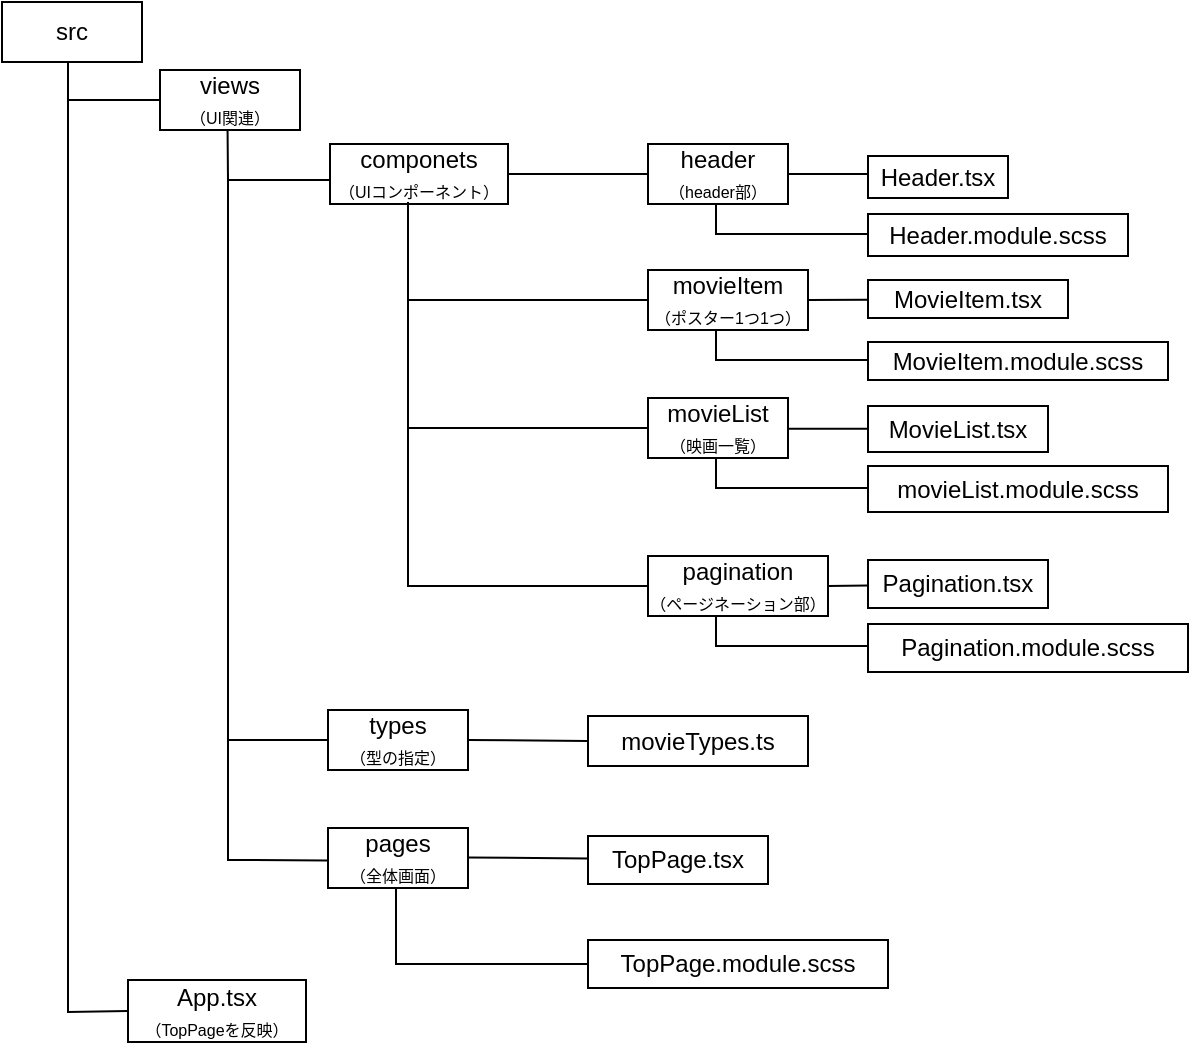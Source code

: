 <mxfile>
    <diagram id="UUwGPFNN0MB1odUdJ_wI" name="ファイル全体構成">
        <mxGraphModel dx="870" dy="544" grid="1" gridSize="10" guides="1" tooltips="1" connect="1" arrows="1" fold="1" page="1" pageScale="1" pageWidth="827" pageHeight="1169" math="0" shadow="0">
            <root>
                <mxCell id="6BWcDRcrdaMNW2e0KNjA-0"/>
                <mxCell id="6BWcDRcrdaMNW2e0KNjA-1" parent="6BWcDRcrdaMNW2e0KNjA-0"/>
                <mxCell id="6BWcDRcrdaMNW2e0KNjA-2" value="src" style="whiteSpace=wrap;html=1;" parent="6BWcDRcrdaMNW2e0KNjA-1" vertex="1">
                    <mxGeometry x="38" y="24" width="70" height="30" as="geometry"/>
                </mxCell>
                <mxCell id="6BWcDRcrdaMNW2e0KNjA-3" value="views&lt;br&gt;&lt;font style=&quot;font-size: 8px&quot;&gt;（UI関連）&lt;/font&gt;" style="whiteSpace=wrap;html=1;" parent="6BWcDRcrdaMNW2e0KNjA-1" vertex="1">
                    <mxGeometry x="117" y="58" width="70" height="30" as="geometry"/>
                </mxCell>
                <mxCell id="6BWcDRcrdaMNW2e0KNjA-4" value="componets&lt;br&gt;&lt;font style=&quot;font-size: 8px&quot;&gt;（UIコンポーネント）&lt;/font&gt;" style="whiteSpace=wrap;html=1;" parent="6BWcDRcrdaMNW2e0KNjA-1" vertex="1">
                    <mxGeometry x="202" y="95" width="89" height="30" as="geometry"/>
                </mxCell>
                <mxCell id="6BWcDRcrdaMNW2e0KNjA-5" value="types&lt;br&gt;&lt;font style=&quot;font-size: 8px&quot;&gt;（型の指定&lt;/font&gt;&lt;font style=&quot;font-size: 8px&quot;&gt;）&lt;/font&gt;" style="whiteSpace=wrap;html=1;" parent="6BWcDRcrdaMNW2e0KNjA-1" vertex="1">
                    <mxGeometry x="201" y="378" width="70" height="30" as="geometry"/>
                </mxCell>
                <mxCell id="6BWcDRcrdaMNW2e0KNjA-6" value="pages&lt;br&gt;&lt;font style=&quot;font-size: 8px&quot;&gt;（全体画面）&lt;/font&gt;" style="whiteSpace=wrap;html=1;" parent="6BWcDRcrdaMNW2e0KNjA-1" vertex="1">
                    <mxGeometry x="201" y="437" width="70" height="30" as="geometry"/>
                </mxCell>
                <mxCell id="6BWcDRcrdaMNW2e0KNjA-7" value="App.tsx&lt;br&gt;&lt;font style=&quot;font-size: 8px&quot;&gt;（TopPageを反映）&lt;/font&gt;" style="whiteSpace=wrap;html=1;" parent="6BWcDRcrdaMNW2e0KNjA-1" vertex="1">
                    <mxGeometry x="101" y="513" width="89" height="31" as="geometry"/>
                </mxCell>
                <mxCell id="6BWcDRcrdaMNW2e0KNjA-8" value="TopPage.tsx" style="whiteSpace=wrap;html=1;" parent="6BWcDRcrdaMNW2e0KNjA-1" vertex="1">
                    <mxGeometry x="331" y="441" width="90" height="24" as="geometry"/>
                </mxCell>
                <mxCell id="6BWcDRcrdaMNW2e0KNjA-9" value="TopPage.module.scss" style="whiteSpace=wrap;html=1;" parent="6BWcDRcrdaMNW2e0KNjA-1" vertex="1">
                    <mxGeometry x="331" y="493" width="150" height="24" as="geometry"/>
                </mxCell>
                <mxCell id="6BWcDRcrdaMNW2e0KNjA-10" value="movieTypes.ts" style="whiteSpace=wrap;html=1;" parent="6BWcDRcrdaMNW2e0KNjA-1" vertex="1">
                    <mxGeometry x="331" y="381" width="110" height="25" as="geometry"/>
                </mxCell>
                <mxCell id="6BWcDRcrdaMNW2e0KNjA-11" value="header&lt;br&gt;&lt;font style=&quot;font-size: 8px&quot;&gt;（header部）&lt;/font&gt;" style="whiteSpace=wrap;html=1;" parent="6BWcDRcrdaMNW2e0KNjA-1" vertex="1">
                    <mxGeometry x="361" y="95" width="70" height="30" as="geometry"/>
                </mxCell>
                <mxCell id="6BWcDRcrdaMNW2e0KNjA-12" value="movieItem&lt;br&gt;&lt;font style=&quot;font-size: 8px&quot;&gt;（ポスター1つ1つ）&lt;/font&gt;" style="whiteSpace=wrap;html=1;" parent="6BWcDRcrdaMNW2e0KNjA-1" vertex="1">
                    <mxGeometry x="361" y="158" width="80" height="30" as="geometry"/>
                </mxCell>
                <mxCell id="6BWcDRcrdaMNW2e0KNjA-13" value="movieList&lt;br&gt;&lt;font style=&quot;font-size: 8px&quot;&gt;（映画一覧）&lt;/font&gt;" style="whiteSpace=wrap;html=1;" parent="6BWcDRcrdaMNW2e0KNjA-1" vertex="1">
                    <mxGeometry x="361" y="222" width="70" height="30" as="geometry"/>
                </mxCell>
                <mxCell id="6BWcDRcrdaMNW2e0KNjA-14" value="pagination&lt;br&gt;&lt;font style=&quot;font-size: 8px&quot;&gt;（ページネーション部）&lt;/font&gt;" style="whiteSpace=wrap;html=1;" parent="6BWcDRcrdaMNW2e0KNjA-1" vertex="1">
                    <mxGeometry x="361" y="301" width="90" height="30" as="geometry"/>
                </mxCell>
                <mxCell id="6BWcDRcrdaMNW2e0KNjA-15" value="Header.tsx" style="whiteSpace=wrap;html=1;" parent="6BWcDRcrdaMNW2e0KNjA-1" vertex="1">
                    <mxGeometry x="471" y="101" width="70" height="21" as="geometry"/>
                </mxCell>
                <mxCell id="6BWcDRcrdaMNW2e0KNjA-16" value="MovieItem.tsx" style="whiteSpace=wrap;html=1;" parent="6BWcDRcrdaMNW2e0KNjA-1" vertex="1">
                    <mxGeometry x="471" y="163" width="100" height="19" as="geometry"/>
                </mxCell>
                <mxCell id="6BWcDRcrdaMNW2e0KNjA-17" value="MovieList.tsx" style="whiteSpace=wrap;html=1;" parent="6BWcDRcrdaMNW2e0KNjA-1" vertex="1">
                    <mxGeometry x="471" y="226" width="90" height="23" as="geometry"/>
                </mxCell>
                <mxCell id="6BWcDRcrdaMNW2e0KNjA-18" value="Pagination.tsx" style="whiteSpace=wrap;html=1;" parent="6BWcDRcrdaMNW2e0KNjA-1" vertex="1">
                    <mxGeometry x="471" y="303" width="90" height="24" as="geometry"/>
                </mxCell>
                <mxCell id="6BWcDRcrdaMNW2e0KNjA-19" value="Pagination.module.scss" style="whiteSpace=wrap;html=1;" parent="6BWcDRcrdaMNW2e0KNjA-1" vertex="1">
                    <mxGeometry x="471" y="335" width="160" height="24" as="geometry"/>
                </mxCell>
                <mxCell id="6BWcDRcrdaMNW2e0KNjA-20" value="movieList.module.scss" style="whiteSpace=wrap;html=1;" parent="6BWcDRcrdaMNW2e0KNjA-1" vertex="1">
                    <mxGeometry x="471" y="256" width="150" height="23" as="geometry"/>
                </mxCell>
                <mxCell id="6BWcDRcrdaMNW2e0KNjA-21" value="MovieItem.module.scss" style="whiteSpace=wrap;html=1;" parent="6BWcDRcrdaMNW2e0KNjA-1" vertex="1">
                    <mxGeometry x="471" y="194" width="150" height="19" as="geometry"/>
                </mxCell>
                <mxCell id="6BWcDRcrdaMNW2e0KNjA-22" value="Header.module.scss" style="whiteSpace=wrap;html=1;" parent="6BWcDRcrdaMNW2e0KNjA-1" vertex="1">
                    <mxGeometry x="471" y="130" width="130" height="21" as="geometry"/>
                </mxCell>
                <mxCell id="6BWcDRcrdaMNW2e0KNjA-23" style="edgeStyle=none;html=1;endArrow=none;endFill=0;rounded=0;entryX=0;entryY=0.5;entryDx=0;entryDy=0;" parent="6BWcDRcrdaMNW2e0KNjA-1" target="6BWcDRcrdaMNW2e0KNjA-3" edge="1">
                    <mxGeometry relative="1" as="geometry">
                        <mxPoint x="71" y="54" as="sourcePoint"/>
                        <mxPoint x="111" y="73" as="targetPoint"/>
                        <Array as="points">
                            <mxPoint x="71" y="73"/>
                        </Array>
                    </mxGeometry>
                </mxCell>
                <mxCell id="6BWcDRcrdaMNW2e0KNjA-24" style="edgeStyle=none;html=1;endArrow=none;endFill=0;rounded=0;entryX=0;entryY=0.6;entryDx=0;entryDy=0;entryPerimeter=0;exitX=0.454;exitY=0.968;exitDx=0;exitDy=0;exitPerimeter=0;" parent="6BWcDRcrdaMNW2e0KNjA-1" edge="1">
                    <mxGeometry relative="1" as="geometry">
                        <mxPoint x="150.78" y="88.04" as="sourcePoint"/>
                        <mxPoint x="202" y="113" as="targetPoint"/>
                        <Array as="points">
                            <mxPoint x="151" y="113"/>
                        </Array>
                    </mxGeometry>
                </mxCell>
                <mxCell id="6BWcDRcrdaMNW2e0KNjA-25" style="edgeStyle=none;html=1;endArrow=none;endFill=0;rounded=0;entryX=0;entryY=0.5;entryDx=0;entryDy=0;" parent="6BWcDRcrdaMNW2e0KNjA-1" target="6BWcDRcrdaMNW2e0KNjA-7" edge="1">
                    <mxGeometry relative="1" as="geometry">
                        <mxPoint x="71" y="70.0" as="sourcePoint"/>
                        <mxPoint x="111" y="373" as="targetPoint"/>
                        <Array as="points">
                            <mxPoint x="71" y="529"/>
                        </Array>
                    </mxGeometry>
                </mxCell>
                <mxCell id="6BWcDRcrdaMNW2e0KNjA-26" style="edgeStyle=none;html=1;endArrow=none;endFill=0;rounded=0;entryX=0;entryY=0.5;entryDx=0;entryDy=0;" parent="6BWcDRcrdaMNW2e0KNjA-1" target="6BWcDRcrdaMNW2e0KNjA-5" edge="1">
                    <mxGeometry relative="1" as="geometry">
                        <mxPoint x="151.0" y="110.0" as="sourcePoint"/>
                        <mxPoint x="177" y="377.5" as="targetPoint"/>
                        <Array as="points">
                            <mxPoint x="151" y="393"/>
                        </Array>
                    </mxGeometry>
                </mxCell>
                <mxCell id="6BWcDRcrdaMNW2e0KNjA-27" style="edgeStyle=none;html=1;endArrow=none;endFill=0;rounded=0;entryX=-0.006;entryY=0.54;entryDx=0;entryDy=0;entryPerimeter=0;" parent="6BWcDRcrdaMNW2e0KNjA-1" target="6BWcDRcrdaMNW2e0KNjA-6" edge="1">
                    <mxGeometry relative="1" as="geometry">
                        <mxPoint x="151.0" y="387" as="sourcePoint"/>
                        <mxPoint x="201" y="467" as="targetPoint"/>
                        <Array as="points">
                            <mxPoint x="151" y="453"/>
                        </Array>
                    </mxGeometry>
                </mxCell>
                <mxCell id="6BWcDRcrdaMNW2e0KNjA-28" style="edgeStyle=none;html=1;endArrow=none;endFill=0;rounded=0;entryX=0;entryY=0.5;entryDx=0;entryDy=0;" parent="6BWcDRcrdaMNW2e0KNjA-1" target="6BWcDRcrdaMNW2e0KNjA-9" edge="1">
                    <mxGeometry relative="1" as="geometry">
                        <mxPoint x="235" y="467" as="sourcePoint"/>
                        <mxPoint x="284.58" y="533.2" as="targetPoint"/>
                        <Array as="points">
                            <mxPoint x="235" y="505"/>
                        </Array>
                    </mxGeometry>
                </mxCell>
                <mxCell id="6BWcDRcrdaMNW2e0KNjA-29" value="" style="endArrow=none;html=1;exitX=1;exitY=0.5;exitDx=0;exitDy=0;entryX=0;entryY=0.5;entryDx=0;entryDy=0;" parent="6BWcDRcrdaMNW2e0KNjA-1" source="6BWcDRcrdaMNW2e0KNjA-5" target="6BWcDRcrdaMNW2e0KNjA-10" edge="1">
                    <mxGeometry width="50" height="50" relative="1" as="geometry">
                        <mxPoint x="321" y="423" as="sourcePoint"/>
                        <mxPoint x="371" y="373" as="targetPoint"/>
                    </mxGeometry>
                </mxCell>
                <mxCell id="6BWcDRcrdaMNW2e0KNjA-30" value="" style="endArrow=none;html=1;exitX=1;exitY=0.5;exitDx=0;exitDy=0;entryX=0;entryY=0.5;entryDx=0;entryDy=0;" parent="6BWcDRcrdaMNW2e0KNjA-1" edge="1">
                    <mxGeometry width="50" height="50" relative="1" as="geometry">
                        <mxPoint x="271.0" y="451.74" as="sourcePoint"/>
                        <mxPoint x="331.0" y="452.24" as="targetPoint"/>
                    </mxGeometry>
                </mxCell>
                <mxCell id="6BWcDRcrdaMNW2e0KNjA-31" style="edgeStyle=none;html=1;endArrow=none;endFill=0;rounded=0;entryX=0;entryY=0.5;entryDx=0;entryDy=0;" parent="6BWcDRcrdaMNW2e0KNjA-1" target="6BWcDRcrdaMNW2e0KNjA-12" edge="1">
                    <mxGeometry relative="1" as="geometry">
                        <mxPoint x="241.0" y="124" as="sourcePoint"/>
                        <mxPoint x="361" y="184" as="targetPoint"/>
                        <Array as="points">
                            <mxPoint x="241" y="173"/>
                        </Array>
                    </mxGeometry>
                </mxCell>
                <mxCell id="6BWcDRcrdaMNW2e0KNjA-32" style="edgeStyle=none;html=1;endArrow=none;endFill=0;rounded=0;entryX=0;entryY=0.5;entryDx=0;entryDy=0;" parent="6BWcDRcrdaMNW2e0KNjA-1" target="6BWcDRcrdaMNW2e0KNjA-13" edge="1">
                    <mxGeometry relative="1" as="geometry">
                        <mxPoint x="241.0" y="173" as="sourcePoint"/>
                        <mxPoint x="361" y="243" as="targetPoint"/>
                        <Array as="points">
                            <mxPoint x="241" y="237"/>
                        </Array>
                    </mxGeometry>
                </mxCell>
                <mxCell id="6BWcDRcrdaMNW2e0KNjA-33" style="edgeStyle=none;html=1;endArrow=none;endFill=0;rounded=0;entryX=0;entryY=0.5;entryDx=0;entryDy=0;" parent="6BWcDRcrdaMNW2e0KNjA-1" target="6BWcDRcrdaMNW2e0KNjA-14" edge="1">
                    <mxGeometry relative="1" as="geometry">
                        <mxPoint x="241.0" y="233" as="sourcePoint"/>
                        <mxPoint x="361" y="287" as="targetPoint"/>
                        <Array as="points">
                            <mxPoint x="241" y="316"/>
                        </Array>
                    </mxGeometry>
                </mxCell>
                <mxCell id="6BWcDRcrdaMNW2e0KNjA-34" value="" style="endArrow=none;html=1;" parent="6BWcDRcrdaMNW2e0KNjA-1" target="6BWcDRcrdaMNW2e0KNjA-11" edge="1">
                    <mxGeometry width="50" height="50" relative="1" as="geometry">
                        <mxPoint x="291.0" y="110.0" as="sourcePoint"/>
                        <mxPoint x="332" y="110.05" as="targetPoint"/>
                    </mxGeometry>
                </mxCell>
                <mxCell id="6BWcDRcrdaMNW2e0KNjA-35" value="" style="endArrow=none;html=1;exitX=1;exitY=0.5;exitDx=0;exitDy=0;" parent="6BWcDRcrdaMNW2e0KNjA-1" edge="1">
                    <mxGeometry width="50" height="50" relative="1" as="geometry">
                        <mxPoint x="431.0" y="110.02" as="sourcePoint"/>
                        <mxPoint x="471.0" y="110.0" as="targetPoint"/>
                    </mxGeometry>
                </mxCell>
                <mxCell id="6BWcDRcrdaMNW2e0KNjA-36" value="" style="endArrow=none;html=1;" parent="6BWcDRcrdaMNW2e0KNjA-1" edge="1">
                    <mxGeometry width="50" height="50" relative="1" as="geometry">
                        <mxPoint x="441.0" y="173" as="sourcePoint"/>
                        <mxPoint x="471.0" y="172.84" as="targetPoint"/>
                    </mxGeometry>
                </mxCell>
                <mxCell id="6BWcDRcrdaMNW2e0KNjA-37" style="edgeStyle=none;html=1;endArrow=none;endFill=0;rounded=0;" parent="6BWcDRcrdaMNW2e0KNjA-1" edge="1">
                    <mxGeometry relative="1" as="geometry">
                        <mxPoint x="395" y="125.0" as="sourcePoint"/>
                        <mxPoint x="471.0" y="140.0" as="targetPoint"/>
                        <Array as="points">
                            <mxPoint x="395" y="140"/>
                        </Array>
                    </mxGeometry>
                </mxCell>
                <mxCell id="6BWcDRcrdaMNW2e0KNjA-38" style="edgeStyle=none;html=1;endArrow=none;endFill=0;rounded=0;" parent="6BWcDRcrdaMNW2e0KNjA-1" edge="1">
                    <mxGeometry relative="1" as="geometry">
                        <mxPoint x="395" y="188" as="sourcePoint"/>
                        <mxPoint x="471.0" y="203" as="targetPoint"/>
                        <Array as="points">
                            <mxPoint x="395" y="203"/>
                        </Array>
                    </mxGeometry>
                </mxCell>
                <mxCell id="6BWcDRcrdaMNW2e0KNjA-39" value="" style="endArrow=none;html=1;exitX=1;exitY=0.5;exitDx=0;exitDy=0;" parent="6BWcDRcrdaMNW2e0KNjA-1" edge="1">
                    <mxGeometry width="50" height="50" relative="1" as="geometry">
                        <mxPoint x="431.0" y="237.36" as="sourcePoint"/>
                        <mxPoint x="471.0" y="237.34" as="targetPoint"/>
                    </mxGeometry>
                </mxCell>
                <mxCell id="6BWcDRcrdaMNW2e0KNjA-40" style="edgeStyle=none;html=1;endArrow=none;endFill=0;rounded=0;" parent="6BWcDRcrdaMNW2e0KNjA-1" edge="1">
                    <mxGeometry relative="1" as="geometry">
                        <mxPoint x="395" y="252" as="sourcePoint"/>
                        <mxPoint x="471.0" y="267" as="targetPoint"/>
                        <Array as="points">
                            <mxPoint x="395" y="267"/>
                        </Array>
                    </mxGeometry>
                </mxCell>
                <mxCell id="6BWcDRcrdaMNW2e0KNjA-41" value="" style="endArrow=none;html=1;" parent="6BWcDRcrdaMNW2e0KNjA-1" edge="1">
                    <mxGeometry width="50" height="50" relative="1" as="geometry">
                        <mxPoint x="451.0" y="316" as="sourcePoint"/>
                        <mxPoint x="471.0" y="315.72" as="targetPoint"/>
                    </mxGeometry>
                </mxCell>
                <mxCell id="6BWcDRcrdaMNW2e0KNjA-42" style="edgeStyle=none;html=1;endArrow=none;endFill=0;rounded=0;" parent="6BWcDRcrdaMNW2e0KNjA-1" edge="1">
                    <mxGeometry relative="1" as="geometry">
                        <mxPoint x="395" y="331" as="sourcePoint"/>
                        <mxPoint x="471.0" y="346" as="targetPoint"/>
                        <Array as="points">
                            <mxPoint x="395" y="346"/>
                        </Array>
                    </mxGeometry>
                </mxCell>
            </root>
        </mxGraphModel>
    </diagram>
    <diagram id="JE-W9poFUXxnZDpL_Q6b" name="詳細な関係図">
        <mxGraphModel dx="870" dy="544" grid="1" gridSize="10" guides="1" tooltips="1" connect="1" arrows="1" fold="1" page="1" pageScale="1" pageWidth="827" pageHeight="1169" math="0" shadow="0">
            <root>
                <mxCell id="0"/>
                <mxCell id="1" parent="0"/>
                <mxCell id="HFHvTG4eVQWcvf4X_xEF-6" style="edgeStyle=none;html=1;exitX=0.5;exitY=1;exitDx=0;exitDy=0;entryX=0;entryY=0.5;entryDx=0;entryDy=0;endArrow=none;endFill=0;rounded=0;" parent="1" source="3" target="HFHvTG4eVQWcvf4X_xEF-3" edge="1">
                    <mxGeometry relative="1" as="geometry">
                        <Array as="points">
                            <mxPoint x="100" y="120"/>
                        </Array>
                    </mxGeometry>
                </mxCell>
                <mxCell id="3" value="映画を表示する画面" style="rounded=0;whiteSpace=wrap;html=1;" parent="1" vertex="1">
                    <mxGeometry x="40" y="40" width="120" height="40" as="geometry"/>
                </mxCell>
                <mxCell id="HFHvTG4eVQWcvf4X_xEF-3" value="タイトルロゴがある場所" style="rounded=0;whiteSpace=wrap;html=1;" parent="1" vertex="1">
                    <mxGeometry x="160" y="100" width="150" height="40" as="geometry"/>
                </mxCell>
                <mxCell id="HFHvTG4eVQWcvf4X_xEF-4" value="映画一覧を表示する部分" style="rounded=0;whiteSpace=wrap;html=1;" parent="1" vertex="1">
                    <mxGeometry x="160" y="170" width="150" height="40" as="geometry"/>
                </mxCell>
                <mxCell id="HFHvTG4eVQWcvf4X_xEF-5" value="ページを切り替えるボタン" style="rounded=0;whiteSpace=wrap;html=1;" parent="1" vertex="1">
                    <mxGeometry x="160" y="320" width="150" height="40" as="geometry"/>
                </mxCell>
                <mxCell id="HFHvTG4eVQWcvf4X_xEF-7" style="edgeStyle=none;html=1;exitX=0.5;exitY=1;exitDx=0;exitDy=0;entryX=0;entryY=0.5;entryDx=0;entryDy=0;endArrow=block;endFill=1;rounded=0;" parent="1" source="3" target="HFHvTG4eVQWcvf4X_xEF-4" edge="1">
                    <mxGeometry relative="1" as="geometry">
                        <mxPoint x="110" y="90" as="sourcePoint"/>
                        <mxPoint x="170" y="130" as="targetPoint"/>
                        <Array as="points">
                            <mxPoint x="100" y="190"/>
                        </Array>
                    </mxGeometry>
                </mxCell>
                <mxCell id="HFHvTG4eVQWcvf4X_xEF-8" style="edgeStyle=none;html=1;entryX=0;entryY=0.5;entryDx=0;entryDy=0;endArrow=none;endFill=0;rounded=0;" parent="1" target="HFHvTG4eVQWcvf4X_xEF-5" edge="1">
                    <mxGeometry relative="1" as="geometry">
                        <mxPoint x="100" y="80" as="sourcePoint"/>
                        <mxPoint x="170" y="200" as="targetPoint"/>
                        <Array as="points">
                            <mxPoint x="100" y="340"/>
                        </Array>
                    </mxGeometry>
                </mxCell>
                <mxCell id="HFHvTG4eVQWcvf4X_xEF-12" value="Header.tsx" style="text;html=1;strokeColor=none;fillColor=none;align=center;verticalAlign=middle;whiteSpace=wrap;rounded=0;" parent="1" vertex="1">
                    <mxGeometry x="310" y="105" width="90" height="30" as="geometry"/>
                </mxCell>
                <mxCell id="HFHvTG4eVQWcvf4X_xEF-13" value="一覧を展開する部分&lt;br&gt;(取得した情報をmap関数で展開する場所)" style="rounded=0;whiteSpace=wrap;html=1;" parent="1" vertex="1">
                    <mxGeometry x="350" y="164" width="150" height="60" as="geometry"/>
                </mxCell>
                <mxCell id="HFHvTG4eVQWcvf4X_xEF-14" value="ポスター１個１個を&lt;br&gt;表示する部分" style="rounded=0;whiteSpace=wrap;html=1;" parent="1" vertex="1">
                    <mxGeometry x="350" y="240" width="150" height="40" as="geometry"/>
                </mxCell>
                <mxCell id="HFHvTG4eVQWcvf4X_xEF-21" value="" style="edgeStyle=none;rounded=0;html=1;endArrow=block;endFill=1;" parent="1" source="HFHvTG4eVQWcvf4X_xEF-15" target="HFHvTG4eVQWcvf4X_xEF-16" edge="1">
                    <mxGeometry relative="1" as="geometry"/>
                </mxCell>
                <mxCell id="HFHvTG4eVQWcvf4X_xEF-15" value="MovieList.tsx" style="text;html=1;strokeColor=none;fillColor=none;align=center;verticalAlign=middle;whiteSpace=wrap;rounded=0;" parent="1" vertex="1">
                    <mxGeometry x="510" y="175" width="90" height="30" as="geometry"/>
                </mxCell>
                <mxCell id="HFHvTG4eVQWcvf4X_xEF-16" value="MovieItem.tsx" style="text;html=1;strokeColor=none;fillColor=none;align=center;verticalAlign=middle;whiteSpace=wrap;rounded=0;" parent="1" vertex="1">
                    <mxGeometry x="510" y="245" width="90" height="30" as="geometry"/>
                </mxCell>
                <mxCell id="HFHvTG4eVQWcvf4X_xEF-17" style="edgeStyle=none;html=1;exitX=0.5;exitY=1;exitDx=0;exitDy=0;entryX=0;entryY=0.5;entryDx=0;entryDy=0;endArrow=none;endFill=0;rounded=0;" parent="1" source="HFHvTG4eVQWcvf4X_xEF-4" target="HFHvTG4eVQWcvf4X_xEF-14" edge="1">
                    <mxGeometry relative="1" as="geometry">
                        <mxPoint x="110" y="90" as="sourcePoint"/>
                        <mxPoint x="170" y="200" as="targetPoint"/>
                        <Array as="points">
                            <mxPoint x="235" y="260"/>
                        </Array>
                    </mxGeometry>
                </mxCell>
                <mxCell id="HFHvTG4eVQWcvf4X_xEF-18" style="edgeStyle=none;html=1;exitX=1;exitY=0.5;exitDx=0;exitDy=0;endArrow=block;endFill=1;rounded=0;" parent="1" source="HFHvTG4eVQWcvf4X_xEF-4" edge="1">
                    <mxGeometry relative="1" as="geometry">
                        <mxPoint x="245" y="220" as="sourcePoint"/>
                        <mxPoint x="350" y="190" as="targetPoint"/>
                        <Array as="points"/>
                    </mxGeometry>
                </mxCell>
                <mxCell id="HFHvTG4eVQWcvf4X_xEF-19" value="Pagination.tsx" style="text;html=1;strokeColor=none;fillColor=none;align=center;verticalAlign=middle;whiteSpace=wrap;rounded=0;" parent="1" vertex="1">
                    <mxGeometry x="320" y="325" width="90" height="30" as="geometry"/>
                </mxCell>
                <mxCell id="HFHvTG4eVQWcvf4X_xEF-20" value="TopPage.tsx（App.tsx）" style="text;html=1;strokeColor=none;fillColor=none;align=center;verticalAlign=middle;whiteSpace=wrap;rounded=0;" parent="1" vertex="1">
                    <mxGeometry x="160" y="45" width="90" height="30" as="geometry"/>
                </mxCell>
                <mxCell id="HFHvTG4eVQWcvf4X_xEF-22" value="Propsとして以下の映画情報の詳細を渡す&lt;br&gt;&lt;br&gt;&lt;div style=&quot;text-align: left&quot;&gt;&lt;span&gt;movieItem:{&lt;/span&gt;&lt;/div&gt;&lt;div style=&quot;text-align: left&quot;&gt;&lt;span&gt;&amp;nbsp; &amp;nbsp;title:string;&lt;/span&gt;&lt;/div&gt;&lt;div style=&quot;text-align: left&quot;&gt;&lt;span&gt;&amp;nbsp; &amp;nbsp;overview:string;&lt;/span&gt;&lt;/div&gt;&lt;div style=&quot;text-align: left&quot;&gt;&lt;span&gt;&amp;nbsp; &amp;nbsp;poster_path:string;&lt;/span&gt;&lt;/div&gt;&lt;div style=&quot;text-align: left&quot;&gt;&lt;span&gt;}&lt;/span&gt;&lt;/div&gt;" style="text;html=1;strokeColor=none;fillColor=none;align=center;verticalAlign=middle;whiteSpace=wrap;rounded=0;" parent="1" vertex="1">
                    <mxGeometry x="599" y="170" width="230" height="115" as="geometry"/>
                </mxCell>
                <mxCell id="HFHvTG4eVQWcvf4X_xEF-23" value="Propsで映画一覧の情報を渡す(movieList)" style="text;html=1;strokeColor=none;fillColor=none;align=center;verticalAlign=middle;whiteSpace=wrap;rounded=0;" parent="1" vertex="1">
                    <mxGeometry x="100" y="143" width="233" height="30" as="geometry"/>
                </mxCell>
                <mxCell id="HFHvTG4eVQWcvf4X_xEF-24" value="useEffectを用いたて映画一覧の情報を取得する" style="text;html=1;strokeColor=none;fillColor=none;align=center;verticalAlign=middle;whiteSpace=wrap;rounded=0;" parent="1" vertex="1">
                    <mxGeometry x="250" y="45" width="270" height="30" as="geometry"/>
                </mxCell>
                <mxCell id="HFHvTG4eVQWcvf4X_xEF-25" value="Props（movieList）" style="text;html=1;strokeColor=none;fillColor=none;align=center;verticalAlign=middle;whiteSpace=wrap;rounded=0;" parent="1" vertex="1">
                    <mxGeometry x="339" y="137" width="130" height="30" as="geometry"/>
                </mxCell>
            </root>
        </mxGraphModel>
    </diagram>
    <diagram id="xZxACc3VVnF9a1R8TTGV" name="フローの書き出し">
        <mxGraphModel dx="870" dy="544" grid="1" gridSize="10" guides="1" tooltips="1" connect="1" arrows="1" fold="1" page="1" pageScale="1" pageWidth="827" pageHeight="1169" math="0" shadow="0">
            <root>
                <mxCell id="DxRFU3MVUrILfhnRJQAw-0"/>
                <mxCell id="DxRFU3MVUrILfhnRJQAw-1" parent="DxRFU3MVUrILfhnRJQAw-0"/>
                <mxCell id="DxRFU3MVUrILfhnRJQAw-4" value="&lt;font style=&quot;font-size: 24px&quot;&gt;①フォルダ構成の作成&lt;br&gt;②haederのUI作成&lt;br&gt;③非同期通信の設定（今回はTopPage.tsx）&lt;br&gt;　→axiosの導入&lt;br&gt;　→try,catch構文の使用&lt;br&gt;　→getメソットでURLを取得&lt;br&gt;④map関数で展開（今回はMovieList.tsx）&lt;br&gt;⑤MovieListにmapで取得した要素を渡していく&lt;br&gt;⑥MovieItemの実装&lt;br&gt;⑦paginationの実装&lt;br&gt;&lt;/font&gt;" style="text;html=1;strokeColor=none;fillColor=none;align=left;verticalAlign=middle;whiteSpace=wrap;rounded=0;fontSize=46;" parent="DxRFU3MVUrILfhnRJQAw-1" vertex="1">
                    <mxGeometry x="30" y="40" width="590" height="600" as="geometry"/>
                </mxCell>
            </root>
        </mxGraphModel>
    </diagram>
</mxfile>